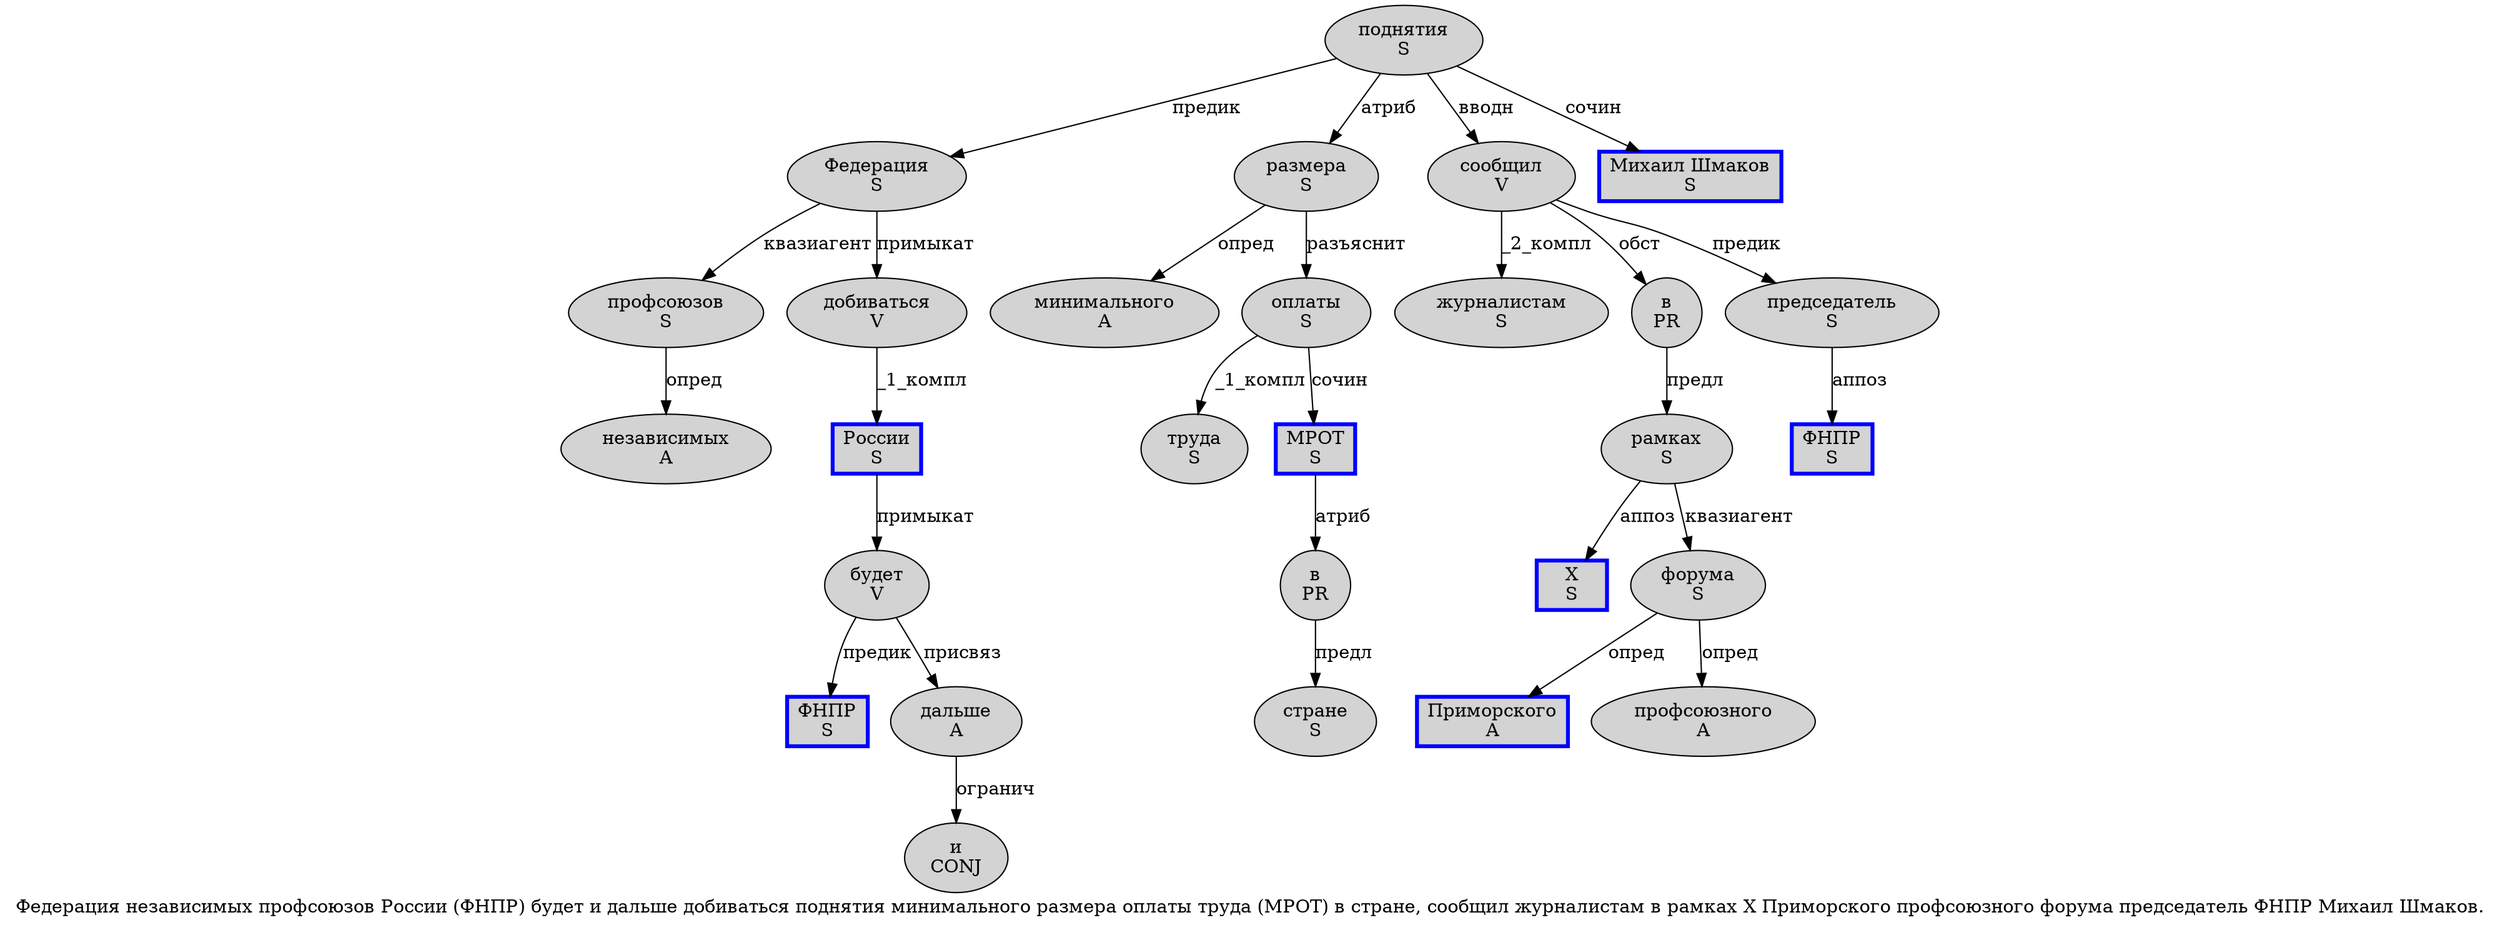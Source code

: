 digraph SENTENCE_710 {
	graph [label="Федерация независимых профсоюзов России (ФНПР) будет и дальше добиваться поднятия минимального размера оплаты труда (МРОТ) в стране, сообщил журналистам в рамках X Приморского профсоюзного форума председатель ФНПР Михаил Шмаков."]
	node [style=filled]
		0 [label="Федерация
S" color="" fillcolor=lightgray penwidth=1 shape=ellipse]
		1 [label="независимых
A" color="" fillcolor=lightgray penwidth=1 shape=ellipse]
		2 [label="профсоюзов
S" color="" fillcolor=lightgray penwidth=1 shape=ellipse]
		3 [label="России
S" color=blue fillcolor=lightgray penwidth=3 shape=box]
		5 [label="ФНПР
S" color=blue fillcolor=lightgray penwidth=3 shape=box]
		7 [label="будет
V" color="" fillcolor=lightgray penwidth=1 shape=ellipse]
		8 [label="и
CONJ" color="" fillcolor=lightgray penwidth=1 shape=ellipse]
		9 [label="дальше
A" color="" fillcolor=lightgray penwidth=1 shape=ellipse]
		10 [label="добиваться
V" color="" fillcolor=lightgray penwidth=1 shape=ellipse]
		11 [label="поднятия
S" color="" fillcolor=lightgray penwidth=1 shape=ellipse]
		12 [label="минимального
A" color="" fillcolor=lightgray penwidth=1 shape=ellipse]
		13 [label="размера
S" color="" fillcolor=lightgray penwidth=1 shape=ellipse]
		14 [label="оплаты
S" color="" fillcolor=lightgray penwidth=1 shape=ellipse]
		15 [label="труда
S" color="" fillcolor=lightgray penwidth=1 shape=ellipse]
		17 [label="МРОТ
S" color=blue fillcolor=lightgray penwidth=3 shape=box]
		19 [label="в
PR" color="" fillcolor=lightgray penwidth=1 shape=ellipse]
		20 [label="стране
S" color="" fillcolor=lightgray penwidth=1 shape=ellipse]
		22 [label="сообщил
V" color="" fillcolor=lightgray penwidth=1 shape=ellipse]
		23 [label="журналистам
S" color="" fillcolor=lightgray penwidth=1 shape=ellipse]
		24 [label="в
PR" color="" fillcolor=lightgray penwidth=1 shape=ellipse]
		25 [label="рамках
S" color="" fillcolor=lightgray penwidth=1 shape=ellipse]
		26 [label="X
S" color=blue fillcolor=lightgray penwidth=3 shape=box]
		27 [label="Приморского
A" color=blue fillcolor=lightgray penwidth=3 shape=box]
		28 [label="профсоюзного
A" color="" fillcolor=lightgray penwidth=1 shape=ellipse]
		29 [label="форума
S" color="" fillcolor=lightgray penwidth=1 shape=ellipse]
		30 [label="председатель
S" color="" fillcolor=lightgray penwidth=1 shape=ellipse]
		31 [label="ФНПР
S" color=blue fillcolor=lightgray penwidth=3 shape=box]
		32 [label="Михаил Шмаков
S" color=blue fillcolor=lightgray penwidth=3 shape=box]
			24 -> 25 [label="предл"]
			2 -> 1 [label="опред"]
			11 -> 0 [label="предик"]
			11 -> 13 [label="атриб"]
			11 -> 22 [label="вводн"]
			11 -> 32 [label="сочин"]
			0 -> 2 [label="квазиагент"]
			0 -> 10 [label="примыкат"]
			19 -> 20 [label="предл"]
			7 -> 5 [label="предик"]
			7 -> 9 [label="присвяз"]
			25 -> 26 [label="аппоз"]
			25 -> 29 [label="квазиагент"]
			13 -> 12 [label="опред"]
			13 -> 14 [label="разъяснит"]
			14 -> 15 [label="_1_компл"]
			14 -> 17 [label="сочин"]
			29 -> 27 [label="опред"]
			29 -> 28 [label="опред"]
			17 -> 19 [label="атриб"]
			10 -> 3 [label="_1_компл"]
			30 -> 31 [label="аппоз"]
			22 -> 23 [label="_2_компл"]
			22 -> 24 [label="обст"]
			22 -> 30 [label="предик"]
			9 -> 8 [label="огранич"]
			3 -> 7 [label="примыкат"]
}